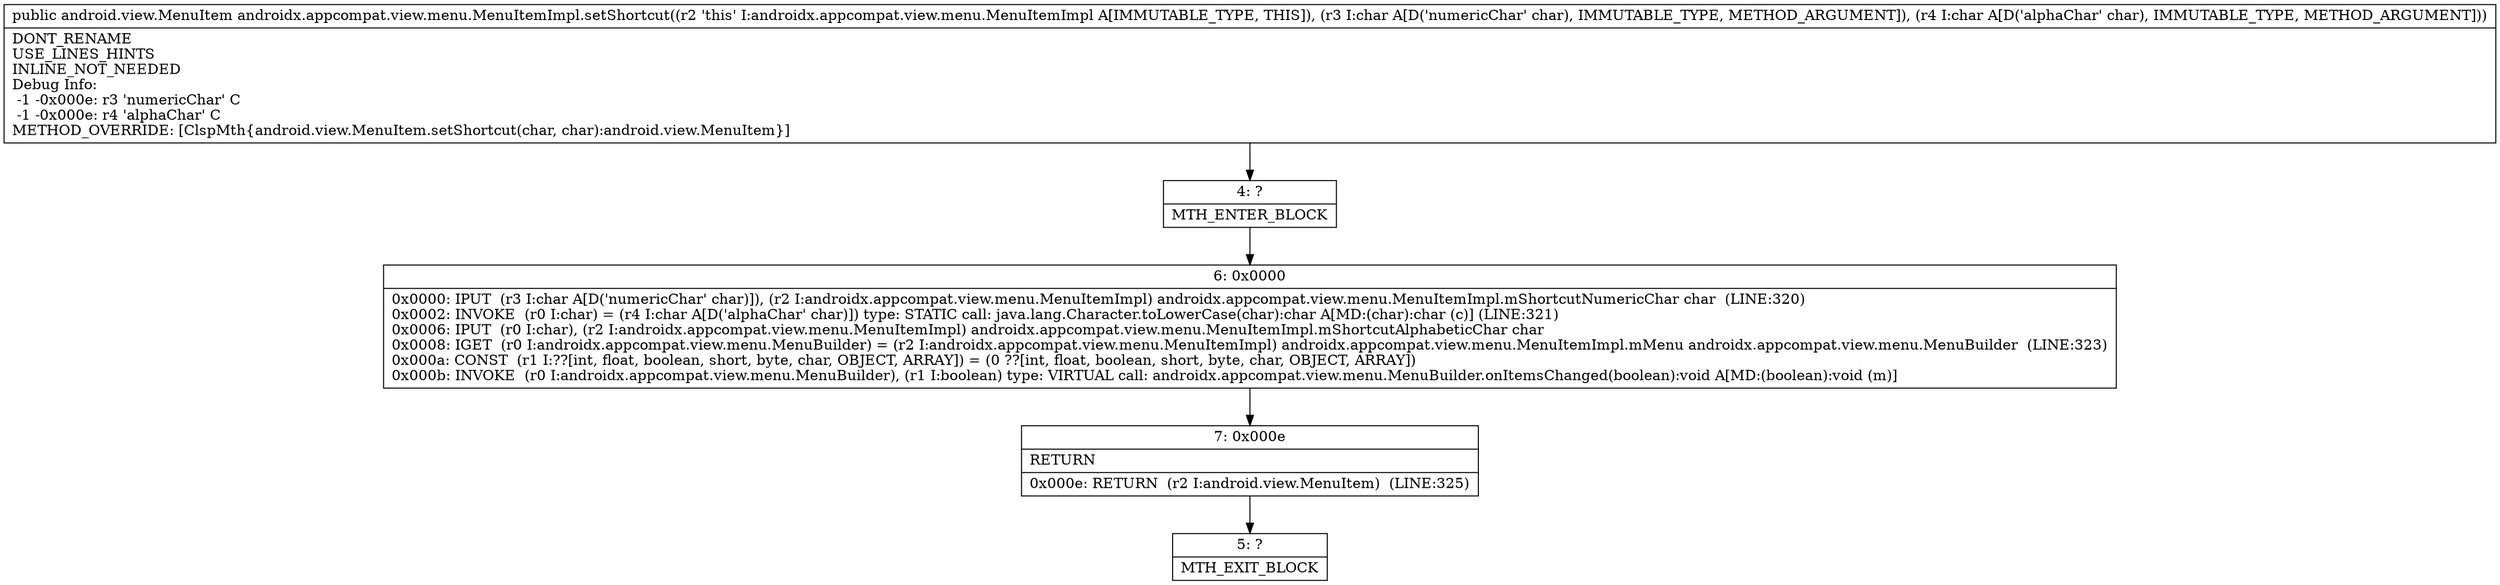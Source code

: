 digraph "CFG forandroidx.appcompat.view.menu.MenuItemImpl.setShortcut(CC)Landroid\/view\/MenuItem;" {
Node_4 [shape=record,label="{4\:\ ?|MTH_ENTER_BLOCK\l}"];
Node_6 [shape=record,label="{6\:\ 0x0000|0x0000: IPUT  (r3 I:char A[D('numericChar' char)]), (r2 I:androidx.appcompat.view.menu.MenuItemImpl) androidx.appcompat.view.menu.MenuItemImpl.mShortcutNumericChar char  (LINE:320)\l0x0002: INVOKE  (r0 I:char) = (r4 I:char A[D('alphaChar' char)]) type: STATIC call: java.lang.Character.toLowerCase(char):char A[MD:(char):char (c)] (LINE:321)\l0x0006: IPUT  (r0 I:char), (r2 I:androidx.appcompat.view.menu.MenuItemImpl) androidx.appcompat.view.menu.MenuItemImpl.mShortcutAlphabeticChar char \l0x0008: IGET  (r0 I:androidx.appcompat.view.menu.MenuBuilder) = (r2 I:androidx.appcompat.view.menu.MenuItemImpl) androidx.appcompat.view.menu.MenuItemImpl.mMenu androidx.appcompat.view.menu.MenuBuilder  (LINE:323)\l0x000a: CONST  (r1 I:??[int, float, boolean, short, byte, char, OBJECT, ARRAY]) = (0 ??[int, float, boolean, short, byte, char, OBJECT, ARRAY]) \l0x000b: INVOKE  (r0 I:androidx.appcompat.view.menu.MenuBuilder), (r1 I:boolean) type: VIRTUAL call: androidx.appcompat.view.menu.MenuBuilder.onItemsChanged(boolean):void A[MD:(boolean):void (m)]\l}"];
Node_7 [shape=record,label="{7\:\ 0x000e|RETURN\l|0x000e: RETURN  (r2 I:android.view.MenuItem)  (LINE:325)\l}"];
Node_5 [shape=record,label="{5\:\ ?|MTH_EXIT_BLOCK\l}"];
MethodNode[shape=record,label="{public android.view.MenuItem androidx.appcompat.view.menu.MenuItemImpl.setShortcut((r2 'this' I:androidx.appcompat.view.menu.MenuItemImpl A[IMMUTABLE_TYPE, THIS]), (r3 I:char A[D('numericChar' char), IMMUTABLE_TYPE, METHOD_ARGUMENT]), (r4 I:char A[D('alphaChar' char), IMMUTABLE_TYPE, METHOD_ARGUMENT]))  | DONT_RENAME\lUSE_LINES_HINTS\lINLINE_NOT_NEEDED\lDebug Info:\l  \-1 \-0x000e: r3 'numericChar' C\l  \-1 \-0x000e: r4 'alphaChar' C\lMETHOD_OVERRIDE: [ClspMth\{android.view.MenuItem.setShortcut(char, char):android.view.MenuItem\}]\l}"];
MethodNode -> Node_4;Node_4 -> Node_6;
Node_6 -> Node_7;
Node_7 -> Node_5;
}

